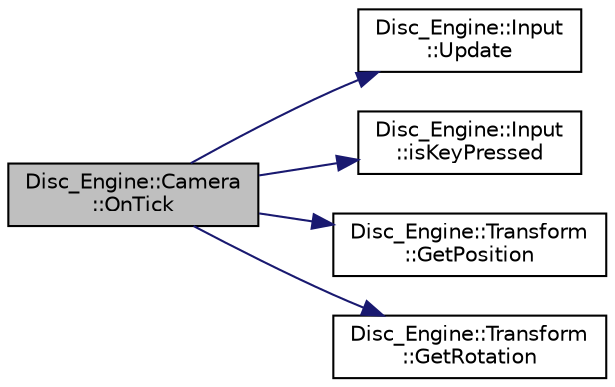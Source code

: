 digraph "Disc_Engine::Camera::OnTick"
{
  edge [fontname="Helvetica",fontsize="10",labelfontname="Helvetica",labelfontsize="10"];
  node [fontname="Helvetica",fontsize="10",shape=record];
  rankdir="LR";
  Node10 [label="Disc_Engine::Camera\l::OnTick",height=0.2,width=0.4,color="black", fillcolor="grey75", style="filled", fontcolor="black"];
  Node10 -> Node11 [color="midnightblue",fontsize="10",style="solid",fontname="Helvetica"];
  Node11 [label="Disc_Engine::Input\l::Update",height=0.2,width=0.4,color="black", fillcolor="white", style="filled",URL="$class_disc___engine_1_1_input.html#af80dcfde6dbfe39bf3bc0345c75595ce"];
  Node10 -> Node12 [color="midnightblue",fontsize="10",style="solid",fontname="Helvetica"];
  Node12 [label="Disc_Engine::Input\l::isKeyPressed",height=0.2,width=0.4,color="black", fillcolor="white", style="filled",URL="$class_disc___engine_1_1_input.html#ad3455de83698aa34630444c4b0e5d404"];
  Node10 -> Node13 [color="midnightblue",fontsize="10",style="solid",fontname="Helvetica"];
  Node13 [label="Disc_Engine::Transform\l::GetPosition",height=0.2,width=0.4,color="black", fillcolor="white", style="filled",URL="$class_disc___engine_1_1_transform.html#ab56d0806d3d2d67a0587c7ffebf0b2d0"];
  Node10 -> Node14 [color="midnightblue",fontsize="10",style="solid",fontname="Helvetica"];
  Node14 [label="Disc_Engine::Transform\l::GetRotation",height=0.2,width=0.4,color="black", fillcolor="white", style="filled",URL="$class_disc___engine_1_1_transform.html#a5af4d340711239a3517813e9122c6065"];
}
